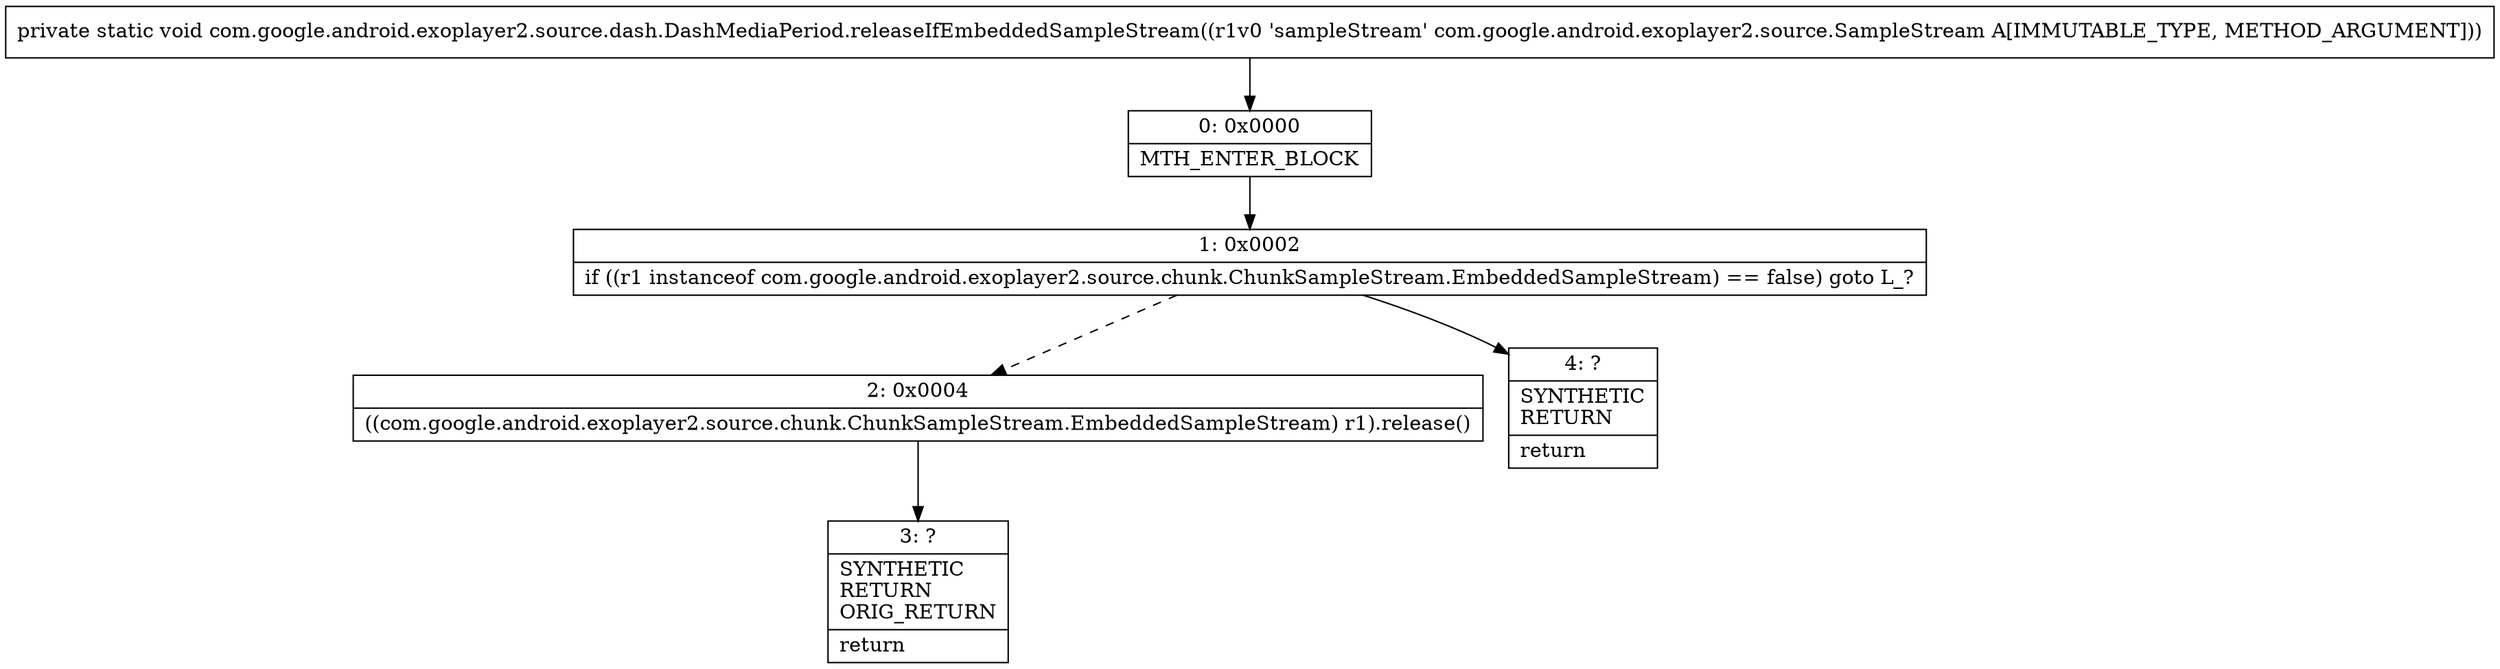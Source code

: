 digraph "CFG forcom.google.android.exoplayer2.source.dash.DashMediaPeriod.releaseIfEmbeddedSampleStream(Lcom\/google\/android\/exoplayer2\/source\/SampleStream;)V" {
Node_0 [shape=record,label="{0\:\ 0x0000|MTH_ENTER_BLOCK\l}"];
Node_1 [shape=record,label="{1\:\ 0x0002|if ((r1 instanceof com.google.android.exoplayer2.source.chunk.ChunkSampleStream.EmbeddedSampleStream) == false) goto L_?\l}"];
Node_2 [shape=record,label="{2\:\ 0x0004|((com.google.android.exoplayer2.source.chunk.ChunkSampleStream.EmbeddedSampleStream) r1).release()\l}"];
Node_3 [shape=record,label="{3\:\ ?|SYNTHETIC\lRETURN\lORIG_RETURN\l|return\l}"];
Node_4 [shape=record,label="{4\:\ ?|SYNTHETIC\lRETURN\l|return\l}"];
MethodNode[shape=record,label="{private static void com.google.android.exoplayer2.source.dash.DashMediaPeriod.releaseIfEmbeddedSampleStream((r1v0 'sampleStream' com.google.android.exoplayer2.source.SampleStream A[IMMUTABLE_TYPE, METHOD_ARGUMENT])) }"];
MethodNode -> Node_0;
Node_0 -> Node_1;
Node_1 -> Node_2[style=dashed];
Node_1 -> Node_4;
Node_2 -> Node_3;
}

